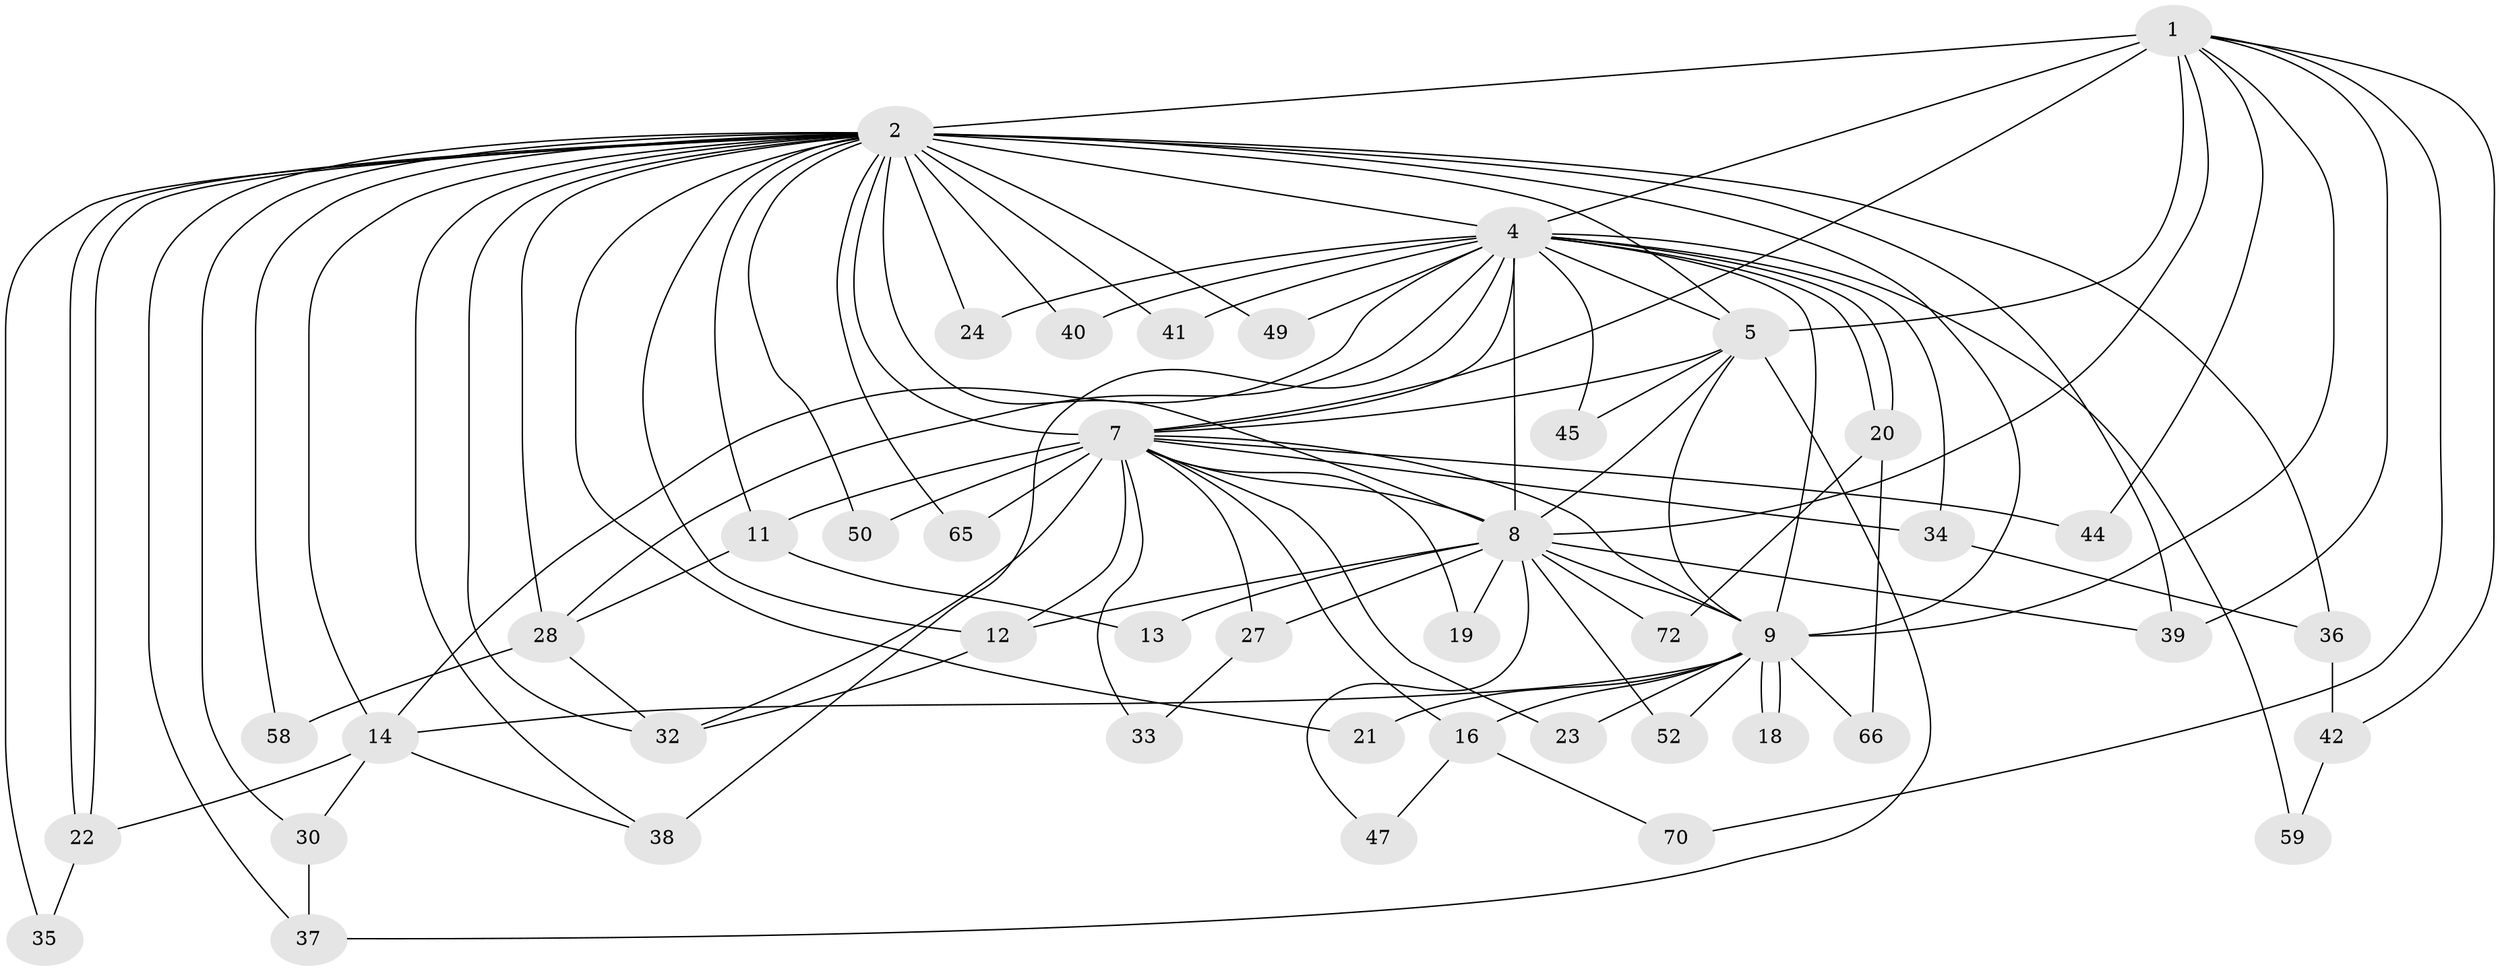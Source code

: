 // original degree distribution, {15: 0.013333333333333334, 18: 0.04, 17: 0.04, 14: 0.013333333333333334, 19: 0.02666666666666667, 4: 0.09333333333333334, 2: 0.49333333333333335, 6: 0.013333333333333334, 11: 0.013333333333333334, 3: 0.24, 5: 0.013333333333333334}
// Generated by graph-tools (version 1.1) at 2025/17/03/04/25 18:17:38]
// undirected, 45 vertices, 106 edges
graph export_dot {
graph [start="1"]
  node [color=gray90,style=filled];
  1;
  2 [super="+74+6+3+60"];
  4 [super="+55+10+29"];
  5 [super="+48+71+31"];
  7 [super="+15"];
  8 [super="+54"];
  9 [super="+51"];
  11;
  12;
  13;
  14 [super="+73+53"];
  16;
  18;
  19;
  20;
  21;
  22;
  23;
  24;
  27;
  28 [super="+62+56"];
  30 [super="+57"];
  32;
  33;
  34;
  35;
  36;
  37;
  38 [super="+46"];
  39 [super="+67"];
  40;
  41;
  42;
  44;
  45;
  47;
  49;
  50;
  52;
  58;
  59;
  65;
  66;
  70;
  72;
  1 -- 2 [weight=3];
  1 -- 4 [weight=3];
  1 -- 5 [weight=2];
  1 -- 7;
  1 -- 8;
  1 -- 9;
  1 -- 39;
  1 -- 42;
  1 -- 44;
  1 -- 70;
  2 -- 4 [weight=6];
  2 -- 5 [weight=4];
  2 -- 7 [weight=6];
  2 -- 8 [weight=3];
  2 -- 9 [weight=4];
  2 -- 22;
  2 -- 22;
  2 -- 30;
  2 -- 35;
  2 -- 36;
  2 -- 32;
  2 -- 38;
  2 -- 65;
  2 -- 11;
  2 -- 14;
  2 -- 21;
  2 -- 49;
  2 -- 50;
  2 -- 12;
  2 -- 24;
  2 -- 28 [weight=2];
  2 -- 37;
  2 -- 39;
  2 -- 40;
  2 -- 41;
  2 -- 58;
  4 -- 5 [weight=3];
  4 -- 7 [weight=3];
  4 -- 8 [weight=2];
  4 -- 9 [weight=2];
  4 -- 20;
  4 -- 20;
  4 -- 38 [weight=2];
  4 -- 41;
  4 -- 59;
  4 -- 34;
  4 -- 45;
  4 -- 14 [weight=2];
  4 -- 49;
  4 -- 24;
  4 -- 28;
  4 -- 40;
  5 -- 7 [weight=2];
  5 -- 8 [weight=2];
  5 -- 9;
  5 -- 37;
  5 -- 45;
  7 -- 8 [weight=2];
  7 -- 9;
  7 -- 11;
  7 -- 12;
  7 -- 23;
  7 -- 27;
  7 -- 50;
  7 -- 65;
  7 -- 32;
  7 -- 33;
  7 -- 34;
  7 -- 44;
  7 -- 16;
  7 -- 19;
  8 -- 9;
  8 -- 12;
  8 -- 13;
  8 -- 19;
  8 -- 27;
  8 -- 47;
  8 -- 52;
  8 -- 72;
  8 -- 39;
  9 -- 16;
  9 -- 18;
  9 -- 18;
  9 -- 21;
  9 -- 23;
  9 -- 66;
  9 -- 52;
  9 -- 14;
  11 -- 13;
  11 -- 28;
  12 -- 32;
  14 -- 30;
  14 -- 38;
  14 -- 22;
  16 -- 47;
  16 -- 70;
  20 -- 66;
  20 -- 72;
  22 -- 35;
  27 -- 33;
  28 -- 58;
  28 -- 32;
  30 -- 37;
  34 -- 36;
  36 -- 42;
  42 -- 59;
}
